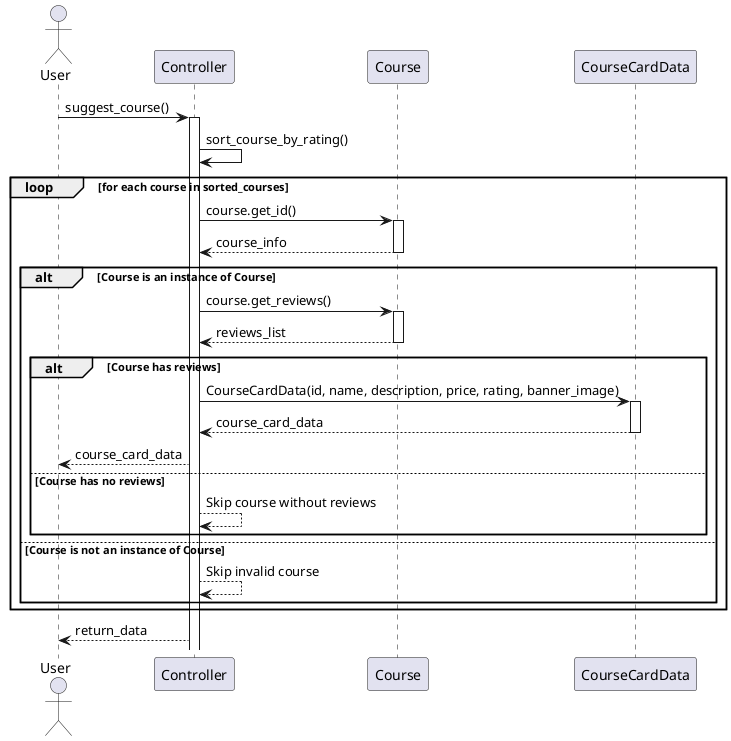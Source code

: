 @startuml

actor User
participant Controller
participant Course

User -> Controller: suggest_course()
activate Controller

Controller -> Controller: sort_course_by_rating()

loop for each course in sorted_courses
    Controller -> Course: course.get_id()
    activate Course
    Course --> Controller: course_info
    deactivate Course

    alt Course is an instance of Course
        Controller -> Course: course.get_reviews()
        activate Course
        Course --> Controller: reviews_list
        deactivate Course

        alt Course has reviews
            Controller -> CourseCardData: CourseCardData(id, name, description, price, rating, banner_image)
            activate CourseCardData
            CourseCardData --> Controller: course_card_data
            deactivate CourseCardData

            Controller --> User: course_card_data
        else Course has no reviews
            Controller --> Controller: Skip course without reviews
        end
    else Course is not an instance of Course
        Controller --> Controller: Skip invalid course
    end
end

Controller --> User: return_data

@enduml